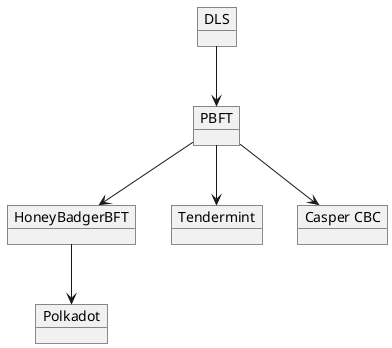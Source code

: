 @startuml
object "DLS" as dls
object "PBFT" as pbft
object "HoneyBadgerBFT" as hbbft
object "Tendermint" as tendermint
object "Polkadot" as polkadot
object "Casper CBC" as cbc

dls --> pbft
pbft --> hbbft
pbft --> tendermint
hbbft --> polkadot
pbft --> cbc
@enduml
